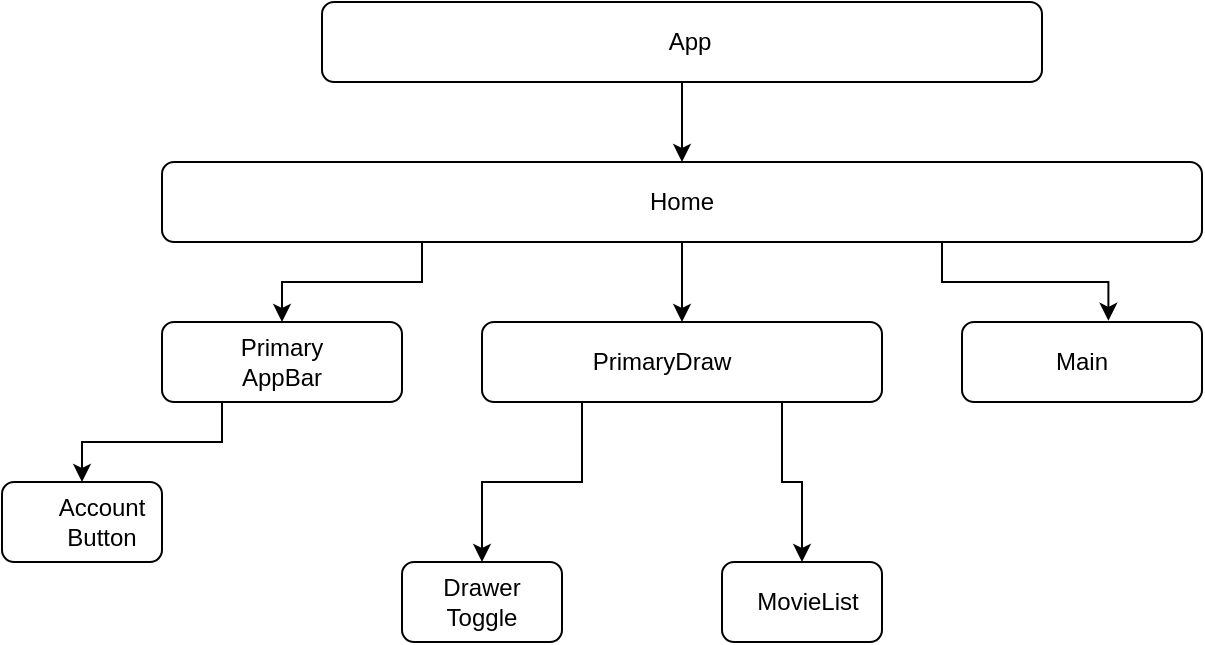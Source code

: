 <mxfile version="21.7.2" type="device">
  <diagram id="C5RBs43oDa-KdzZeNtuy" name="Page-1">
    <mxGraphModel dx="601" dy="897" grid="1" gridSize="10" guides="1" tooltips="1" connect="1" arrows="1" fold="1" page="1" pageScale="1" pageWidth="827" pageHeight="1169" math="0" shadow="0">
      <root>
        <mxCell id="WIyWlLk6GJQsqaUBKTNV-0" />
        <mxCell id="WIyWlLk6GJQsqaUBKTNV-1" parent="WIyWlLk6GJQsqaUBKTNV-0" />
        <mxCell id="BTwsRNqpu39vs5EQtZyG-69" style="edgeStyle=orthogonalEdgeStyle;rounded=0;orthogonalLoop=1;jettySize=auto;html=1;exitX=0.25;exitY=1;exitDx=0;exitDy=0;entryX=0.5;entryY=0;entryDx=0;entryDy=0;" edge="1" parent="WIyWlLk6GJQsqaUBKTNV-1" source="2glNOWQ-G0wXFldg5nhB-11" target="BTwsRNqpu39vs5EQtZyG-38">
          <mxGeometry relative="1" as="geometry" />
        </mxCell>
        <mxCell id="2glNOWQ-G0wXFldg5nhB-11" value="" style="rounded=1;whiteSpace=wrap;html=1;" parent="WIyWlLk6GJQsqaUBKTNV-1" vertex="1">
          <mxGeometry x="120" y="240" width="120" height="40" as="geometry" />
        </mxCell>
        <mxCell id="2glNOWQ-G0wXFldg5nhB-12" value="Primary&lt;br&gt;AppBar" style="text;html=1;strokeColor=none;fillColor=none;align=center;verticalAlign=middle;whiteSpace=wrap;rounded=0;" parent="WIyWlLk6GJQsqaUBKTNV-1" vertex="1">
          <mxGeometry x="150" y="245" width="60" height="30" as="geometry" />
        </mxCell>
        <mxCell id="BTwsRNqpu39vs5EQtZyG-73" style="edgeStyle=orthogonalEdgeStyle;rounded=0;orthogonalLoop=1;jettySize=auto;html=1;exitX=0.25;exitY=1;exitDx=0;exitDy=0;entryX=0.5;entryY=0;entryDx=0;entryDy=0;" edge="1" parent="WIyWlLk6GJQsqaUBKTNV-1" source="BTwsRNqpu39vs5EQtZyG-24" target="BTwsRNqpu39vs5EQtZyG-41">
          <mxGeometry relative="1" as="geometry" />
        </mxCell>
        <mxCell id="BTwsRNqpu39vs5EQtZyG-84" style="edgeStyle=orthogonalEdgeStyle;rounded=0;orthogonalLoop=1;jettySize=auto;html=1;exitX=0.75;exitY=1;exitDx=0;exitDy=0;entryX=0.5;entryY=0;entryDx=0;entryDy=0;" edge="1" parent="WIyWlLk6GJQsqaUBKTNV-1" source="BTwsRNqpu39vs5EQtZyG-24" target="BTwsRNqpu39vs5EQtZyG-75">
          <mxGeometry relative="1" as="geometry" />
        </mxCell>
        <mxCell id="BTwsRNqpu39vs5EQtZyG-24" value="" style="rounded=1;whiteSpace=wrap;html=1;" vertex="1" parent="WIyWlLk6GJQsqaUBKTNV-1">
          <mxGeometry x="280" y="240" width="200" height="40" as="geometry" />
        </mxCell>
        <mxCell id="BTwsRNqpu39vs5EQtZyG-26" value="" style="rounded=1;whiteSpace=wrap;html=1;" vertex="1" parent="WIyWlLk6GJQsqaUBKTNV-1">
          <mxGeometry x="520" y="240" width="120" height="40" as="geometry" />
        </mxCell>
        <mxCell id="BTwsRNqpu39vs5EQtZyG-27" value="Main" style="text;html=1;strokeColor=none;fillColor=none;align=center;verticalAlign=middle;whiteSpace=wrap;rounded=0;" vertex="1" parent="WIyWlLk6GJQsqaUBKTNV-1">
          <mxGeometry x="550" y="245" width="60" height="30" as="geometry" />
        </mxCell>
        <mxCell id="BTwsRNqpu39vs5EQtZyG-38" value="" style="rounded=1;whiteSpace=wrap;html=1;" vertex="1" parent="WIyWlLk6GJQsqaUBKTNV-1">
          <mxGeometry x="40" y="320" width="80" height="40" as="geometry" />
        </mxCell>
        <mxCell id="BTwsRNqpu39vs5EQtZyG-40" value="Account Button" style="text;html=1;strokeColor=none;fillColor=none;align=center;verticalAlign=middle;whiteSpace=wrap;rounded=0;" vertex="1" parent="WIyWlLk6GJQsqaUBKTNV-1">
          <mxGeometry x="60" y="325" width="60" height="30" as="geometry" />
        </mxCell>
        <mxCell id="BTwsRNqpu39vs5EQtZyG-41" value="" style="rounded=1;whiteSpace=wrap;html=1;" vertex="1" parent="WIyWlLk6GJQsqaUBKTNV-1">
          <mxGeometry x="240" y="360" width="80" height="40" as="geometry" />
        </mxCell>
        <mxCell id="BTwsRNqpu39vs5EQtZyG-42" value="Drawer&lt;br&gt;Toggle" style="text;html=1;strokeColor=none;fillColor=none;align=center;verticalAlign=middle;whiteSpace=wrap;rounded=0;" vertex="1" parent="WIyWlLk6GJQsqaUBKTNV-1">
          <mxGeometry x="250" y="365" width="60" height="30" as="geometry" />
        </mxCell>
        <mxCell id="BTwsRNqpu39vs5EQtZyG-65" style="edgeStyle=orthogonalEdgeStyle;rounded=0;orthogonalLoop=1;jettySize=auto;html=1;exitX=0.5;exitY=1;exitDx=0;exitDy=0;entryX=0.5;entryY=0;entryDx=0;entryDy=0;" edge="1" parent="WIyWlLk6GJQsqaUBKTNV-1" source="BTwsRNqpu39vs5EQtZyG-59" target="BTwsRNqpu39vs5EQtZyG-62">
          <mxGeometry relative="1" as="geometry" />
        </mxCell>
        <mxCell id="BTwsRNqpu39vs5EQtZyG-59" value="" style="rounded=1;whiteSpace=wrap;html=1;" vertex="1" parent="WIyWlLk6GJQsqaUBKTNV-1">
          <mxGeometry x="200" y="80" width="360" height="40" as="geometry" />
        </mxCell>
        <mxCell id="BTwsRNqpu39vs5EQtZyG-60" value="App" style="text;html=1;strokeColor=none;fillColor=none;align=center;verticalAlign=middle;whiteSpace=wrap;rounded=0;" vertex="1" parent="WIyWlLk6GJQsqaUBKTNV-1">
          <mxGeometry x="354" y="85" width="60" height="30" as="geometry" />
        </mxCell>
        <mxCell id="BTwsRNqpu39vs5EQtZyG-76" style="edgeStyle=orthogonalEdgeStyle;rounded=0;orthogonalLoop=1;jettySize=auto;html=1;exitX=0.5;exitY=1;exitDx=0;exitDy=0;entryX=0.5;entryY=0;entryDx=0;entryDy=0;" edge="1" parent="WIyWlLk6GJQsqaUBKTNV-1" source="BTwsRNqpu39vs5EQtZyG-62" target="BTwsRNqpu39vs5EQtZyG-24">
          <mxGeometry relative="1" as="geometry" />
        </mxCell>
        <mxCell id="BTwsRNqpu39vs5EQtZyG-77" style="edgeStyle=orthogonalEdgeStyle;rounded=0;orthogonalLoop=1;jettySize=auto;html=1;exitX=0.25;exitY=1;exitDx=0;exitDy=0;entryX=0.5;entryY=0;entryDx=0;entryDy=0;" edge="1" parent="WIyWlLk6GJQsqaUBKTNV-1" source="BTwsRNqpu39vs5EQtZyG-62" target="2glNOWQ-G0wXFldg5nhB-11">
          <mxGeometry relative="1" as="geometry" />
        </mxCell>
        <mxCell id="BTwsRNqpu39vs5EQtZyG-78" style="edgeStyle=orthogonalEdgeStyle;rounded=0;orthogonalLoop=1;jettySize=auto;html=1;exitX=0.75;exitY=1;exitDx=0;exitDy=0;entryX=0.61;entryY=-0.015;entryDx=0;entryDy=0;entryPerimeter=0;" edge="1" parent="WIyWlLk6GJQsqaUBKTNV-1" source="BTwsRNqpu39vs5EQtZyG-62" target="BTwsRNqpu39vs5EQtZyG-26">
          <mxGeometry relative="1" as="geometry" />
        </mxCell>
        <mxCell id="BTwsRNqpu39vs5EQtZyG-62" value="" style="rounded=1;whiteSpace=wrap;html=1;" vertex="1" parent="WIyWlLk6GJQsqaUBKTNV-1">
          <mxGeometry x="120" y="160" width="520" height="40" as="geometry" />
        </mxCell>
        <mxCell id="BTwsRNqpu39vs5EQtZyG-64" value="Home" style="text;html=1;strokeColor=none;fillColor=none;align=center;verticalAlign=middle;whiteSpace=wrap;rounded=0;" vertex="1" parent="WIyWlLk6GJQsqaUBKTNV-1">
          <mxGeometry x="350" y="165" width="60" height="30" as="geometry" />
        </mxCell>
        <mxCell id="BTwsRNqpu39vs5EQtZyG-74" value="PrimaryDraw" style="text;html=1;strokeColor=none;fillColor=none;align=center;verticalAlign=middle;whiteSpace=wrap;rounded=0;" vertex="1" parent="WIyWlLk6GJQsqaUBKTNV-1">
          <mxGeometry x="340" y="245" width="60" height="30" as="geometry" />
        </mxCell>
        <mxCell id="BTwsRNqpu39vs5EQtZyG-75" value="" style="rounded=1;whiteSpace=wrap;html=1;" vertex="1" parent="WIyWlLk6GJQsqaUBKTNV-1">
          <mxGeometry x="400" y="360" width="80" height="40" as="geometry" />
        </mxCell>
        <mxCell id="BTwsRNqpu39vs5EQtZyG-80" value="MovieList" style="text;html=1;strokeColor=none;fillColor=none;align=center;verticalAlign=middle;whiteSpace=wrap;rounded=0;" vertex="1" parent="WIyWlLk6GJQsqaUBKTNV-1">
          <mxGeometry x="413" y="365" width="60" height="30" as="geometry" />
        </mxCell>
      </root>
    </mxGraphModel>
  </diagram>
</mxfile>
